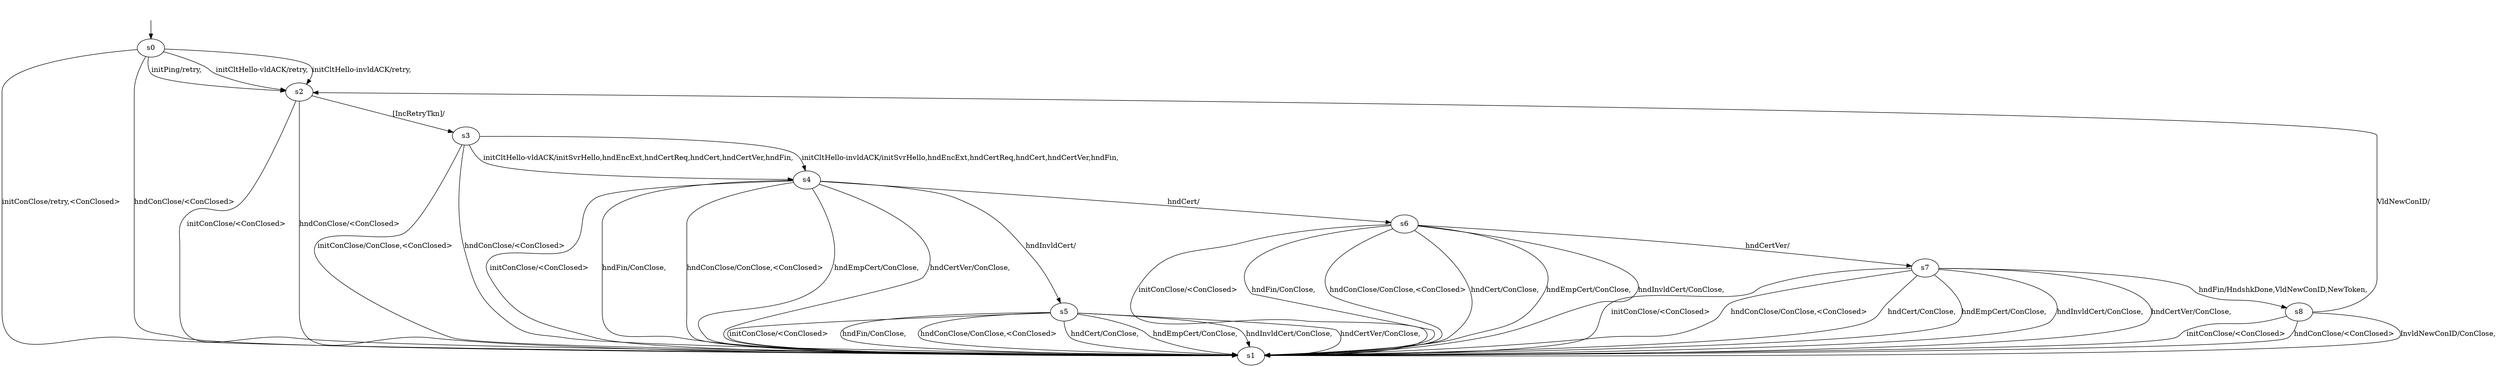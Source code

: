 digraph "msquicModels/msquic-BWRCA-BWRCA-CS-0/learnedModel" {
s0 [label=s0];
s1 [label=s1];
s2 [label=s2];
s3 [label=s3];
s4 [label=s4];
s5 [label=s5];
s6 [label=s6];
s7 [label=s7];
s8 [label=s8];
s0 -> s2  [label="initPing/retry, "];
s0 -> s1  [label="initConClose/retry,<ConClosed> "];
s0 -> s2  [label="initCltHello-vldACK/retry, "];
s0 -> s2  [label="initCltHello-invldACK/retry, "];
s0 -> s1  [label="hndConClose/<ConClosed> "];
s2 -> s1  [label="initConClose/<ConClosed> "];
s2 -> s1  [label="hndConClose/<ConClosed> "];
s2 -> s3  [label="[IncRetryTkn]/ "];
s3 -> s1  [label="initConClose/ConClose,<ConClosed> "];
s3 -> s4  [label="initCltHello-vldACK/initSvrHello,hndEncExt,hndCertReq,hndCert,hndCertVer,hndFin, "];
s3 -> s4  [label="initCltHello-invldACK/initSvrHello,hndEncExt,hndCertReq,hndCert,hndCertVer,hndFin, "];
s3 -> s1  [label="hndConClose/<ConClosed> "];
s4 -> s1  [label="initConClose/<ConClosed> "];
s4 -> s1  [label="hndFin/ConClose, "];
s4 -> s1  [label="hndConClose/ConClose,<ConClosed> "];
s4 -> s6  [label="hndCert/ "];
s4 -> s1  [label="hndEmpCert/ConClose, "];
s4 -> s5  [label="hndInvldCert/ "];
s4 -> s1  [label="hndCertVer/ConClose, "];
s5 -> s1  [label="initConClose/<ConClosed> "];
s5 -> s1  [label="hndFin/ConClose, "];
s5 -> s1  [label="hndConClose/ConClose,<ConClosed> "];
s5 -> s1  [label="hndCert/ConClose, "];
s5 -> s1  [label="hndEmpCert/ConClose, "];
s5 -> s1  [label="hndInvldCert/ConClose, "];
s5 -> s1  [label="hndCertVer/ConClose, "];
s6 -> s1  [label="initConClose/<ConClosed> "];
s6 -> s1  [label="hndFin/ConClose, "];
s6 -> s1  [label="hndConClose/ConClose,<ConClosed> "];
s6 -> s1  [label="hndCert/ConClose, "];
s6 -> s1  [label="hndEmpCert/ConClose, "];
s6 -> s1  [label="hndInvldCert/ConClose, "];
s6 -> s7  [label="hndCertVer/ "];
s7 -> s1  [label="initConClose/<ConClosed> "];
s7 -> s8  [label="hndFin/HndshkDone,VldNewConID,NewToken, "];
s7 -> s1  [label="hndConClose/ConClose,<ConClosed> "];
s7 -> s1  [label="hndCert/ConClose, "];
s7 -> s1  [label="hndEmpCert/ConClose, "];
s7 -> s1  [label="hndInvldCert/ConClose, "];
s7 -> s1  [label="hndCertVer/ConClose, "];
s8 -> s1  [label="initConClose/<ConClosed> "];
s8 -> s1  [label="hndConClose/<ConClosed> "];
s8 -> s2  [label="VldNewConID/ "];
s8 -> s1  [label="InvldNewConID/ConClose, "];
__start0 [label="", shape=none];
__start0 -> s0  [label=""];
}
